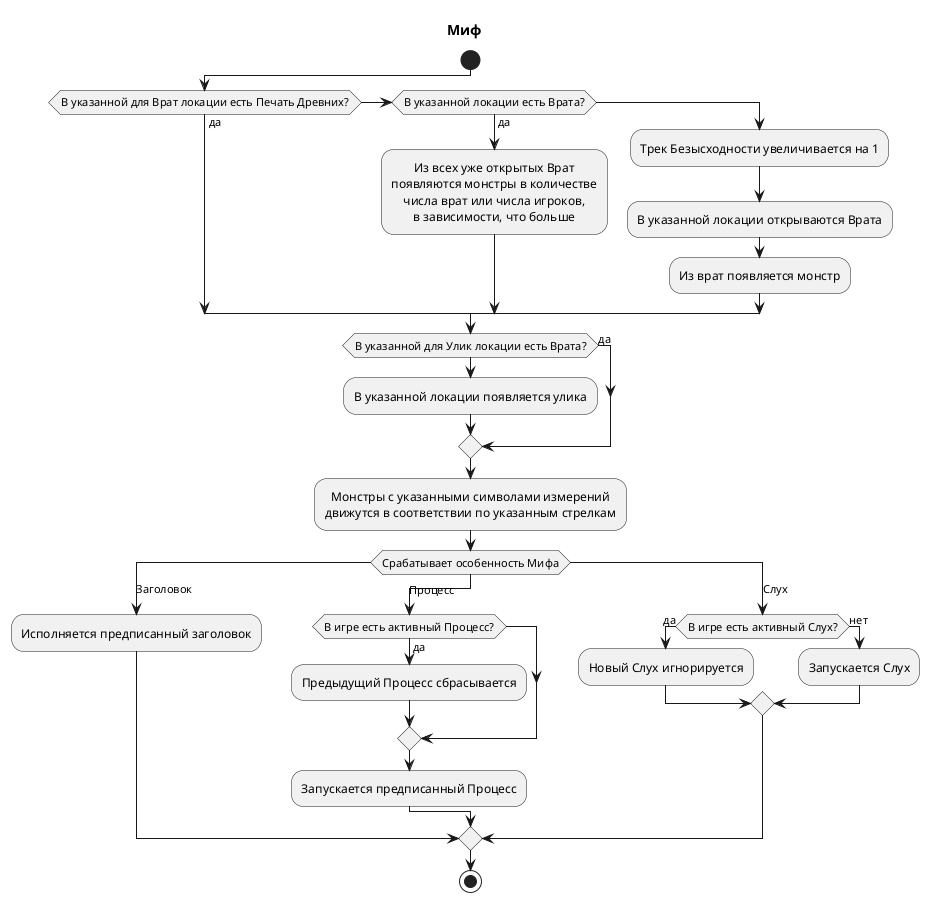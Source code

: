 @startuml Ход игры
<style>
element {
    FontName Arial
    HorizontalAlignment center
}
</style>
title Миф
start
    if(В указанной для Врат локации есть Печать Древних?) then (да)
    elseif(В указанной локации есть Врата?) then (да)
        :Из всех уже открытых Врат
        появляются монстры в количестве
        числа врат или числа игроков,
        в зависимости, что больше;
    else
        :Трек Безысходности увеличивается на 1;
        :В указанной локации открываются Врата;
        :Из врат появляется монстр;
    endif
    if(В указанной для Улик локации есть Врата?) then (да)
    else
        :В указанной локации появляется улика;
    endif
    :Монстры с указанными символами измерений
    движутся в соответствии по указанным стрелкам;
    switch(Срабатывает особенность Мифа)
        case(Заголовок)
            :Исполняется предписанный заголовок;
        case(Процесс)
            if(В игре есть активный Процесс?) then (да)
                :Предыдущий Процесс сбрасывается;
            endif
            :Запускается предписанный Процесс;
        case(Слух)
            if(В игре есть активный Слух?) then (да)
                :Новый Слух игнорируется;
            else (нет)
                :Запускается Слух;
            endif
    endswitch
stop
@enduml